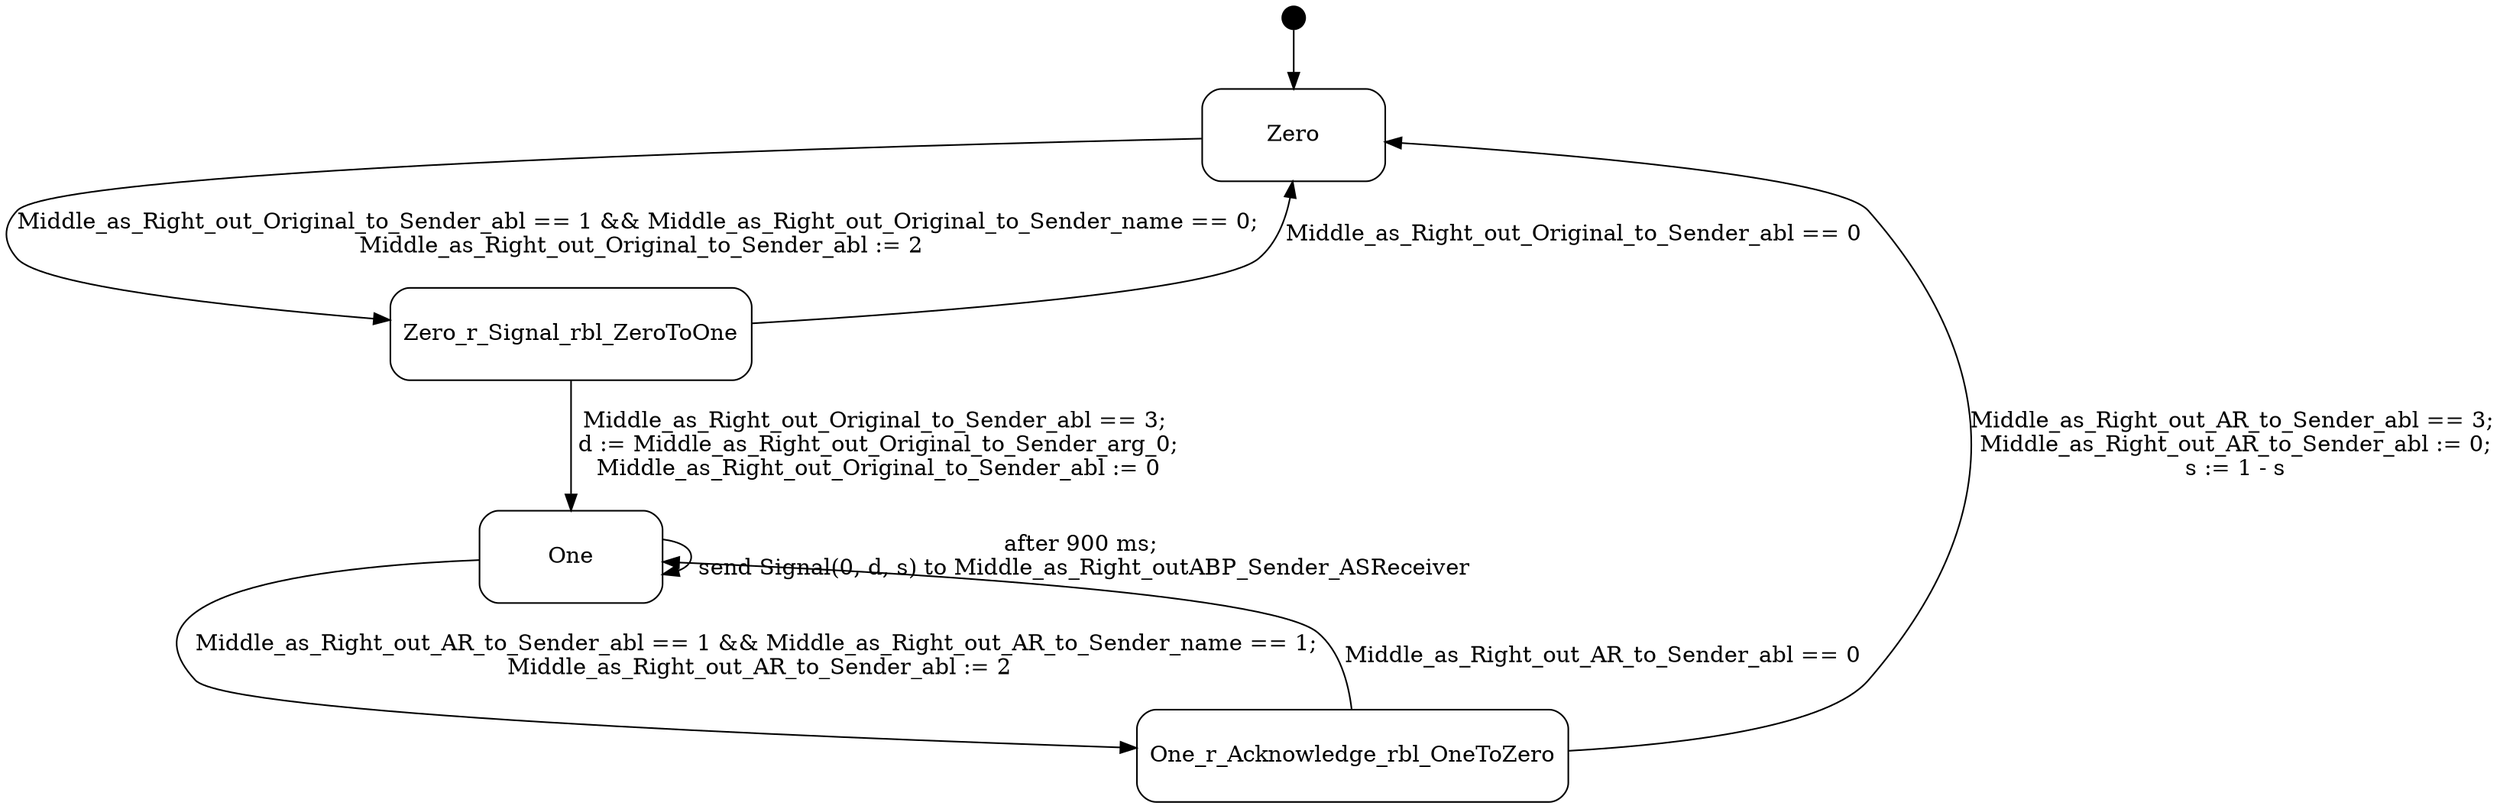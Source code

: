 digraph Middle_as_Right_outABP_Sender_Sender {
  compound = true;
  rank = LR;
node [shape = "point", height = "0.2"] Zero_extra node [shape = "Mrecord", height = "0.8", width = "1.6"] Zero Zero_extra -> Zero

node [shape = "Mrecord", height = "0.8", width = "1.6"] One
node [shape = "Mrecord", height = "0.8", width = "1.6"] Zero_r_Signal_rbl_ZeroToOne
node [shape = "Mrecord", height = "0.8", width = "1.6"] One_r_Acknowledge_rbl_OneToZero



One -> One [label = "after 900 ms;\n send Signal(0, d, s) to Middle_as_Right_outABP_Sender_ASReceiver"];

Zero -> Zero_r_Signal_rbl_ZeroToOne [label = "Middle_as_Right_out_Original_to_Sender_abl == 1 && Middle_as_Right_out_Original_to_Sender_name == 0;\n Middle_as_Right_out_Original_to_Sender_abl := 2"];

Zero_r_Signal_rbl_ZeroToOne -> One [label = "Middle_as_Right_out_Original_to_Sender_abl == 3;\n d := Middle_as_Right_out_Original_to_Sender_arg_0;\n Middle_as_Right_out_Original_to_Sender_abl := 0"];

Zero_r_Signal_rbl_ZeroToOne -> Zero [label = "Middle_as_Right_out_Original_to_Sender_abl == 0"];

One -> One_r_Acknowledge_rbl_OneToZero [label = "Middle_as_Right_out_AR_to_Sender_abl == 1 && Middle_as_Right_out_AR_to_Sender_name == 1;\n Middle_as_Right_out_AR_to_Sender_abl := 2"];

One_r_Acknowledge_rbl_OneToZero -> Zero [label = "Middle_as_Right_out_AR_to_Sender_abl == 3;\n Middle_as_Right_out_AR_to_Sender_abl := 0;\n s := 1 - s"];

One_r_Acknowledge_rbl_OneToZero -> One [label = "Middle_as_Right_out_AR_to_Sender_abl == 0"];

}
